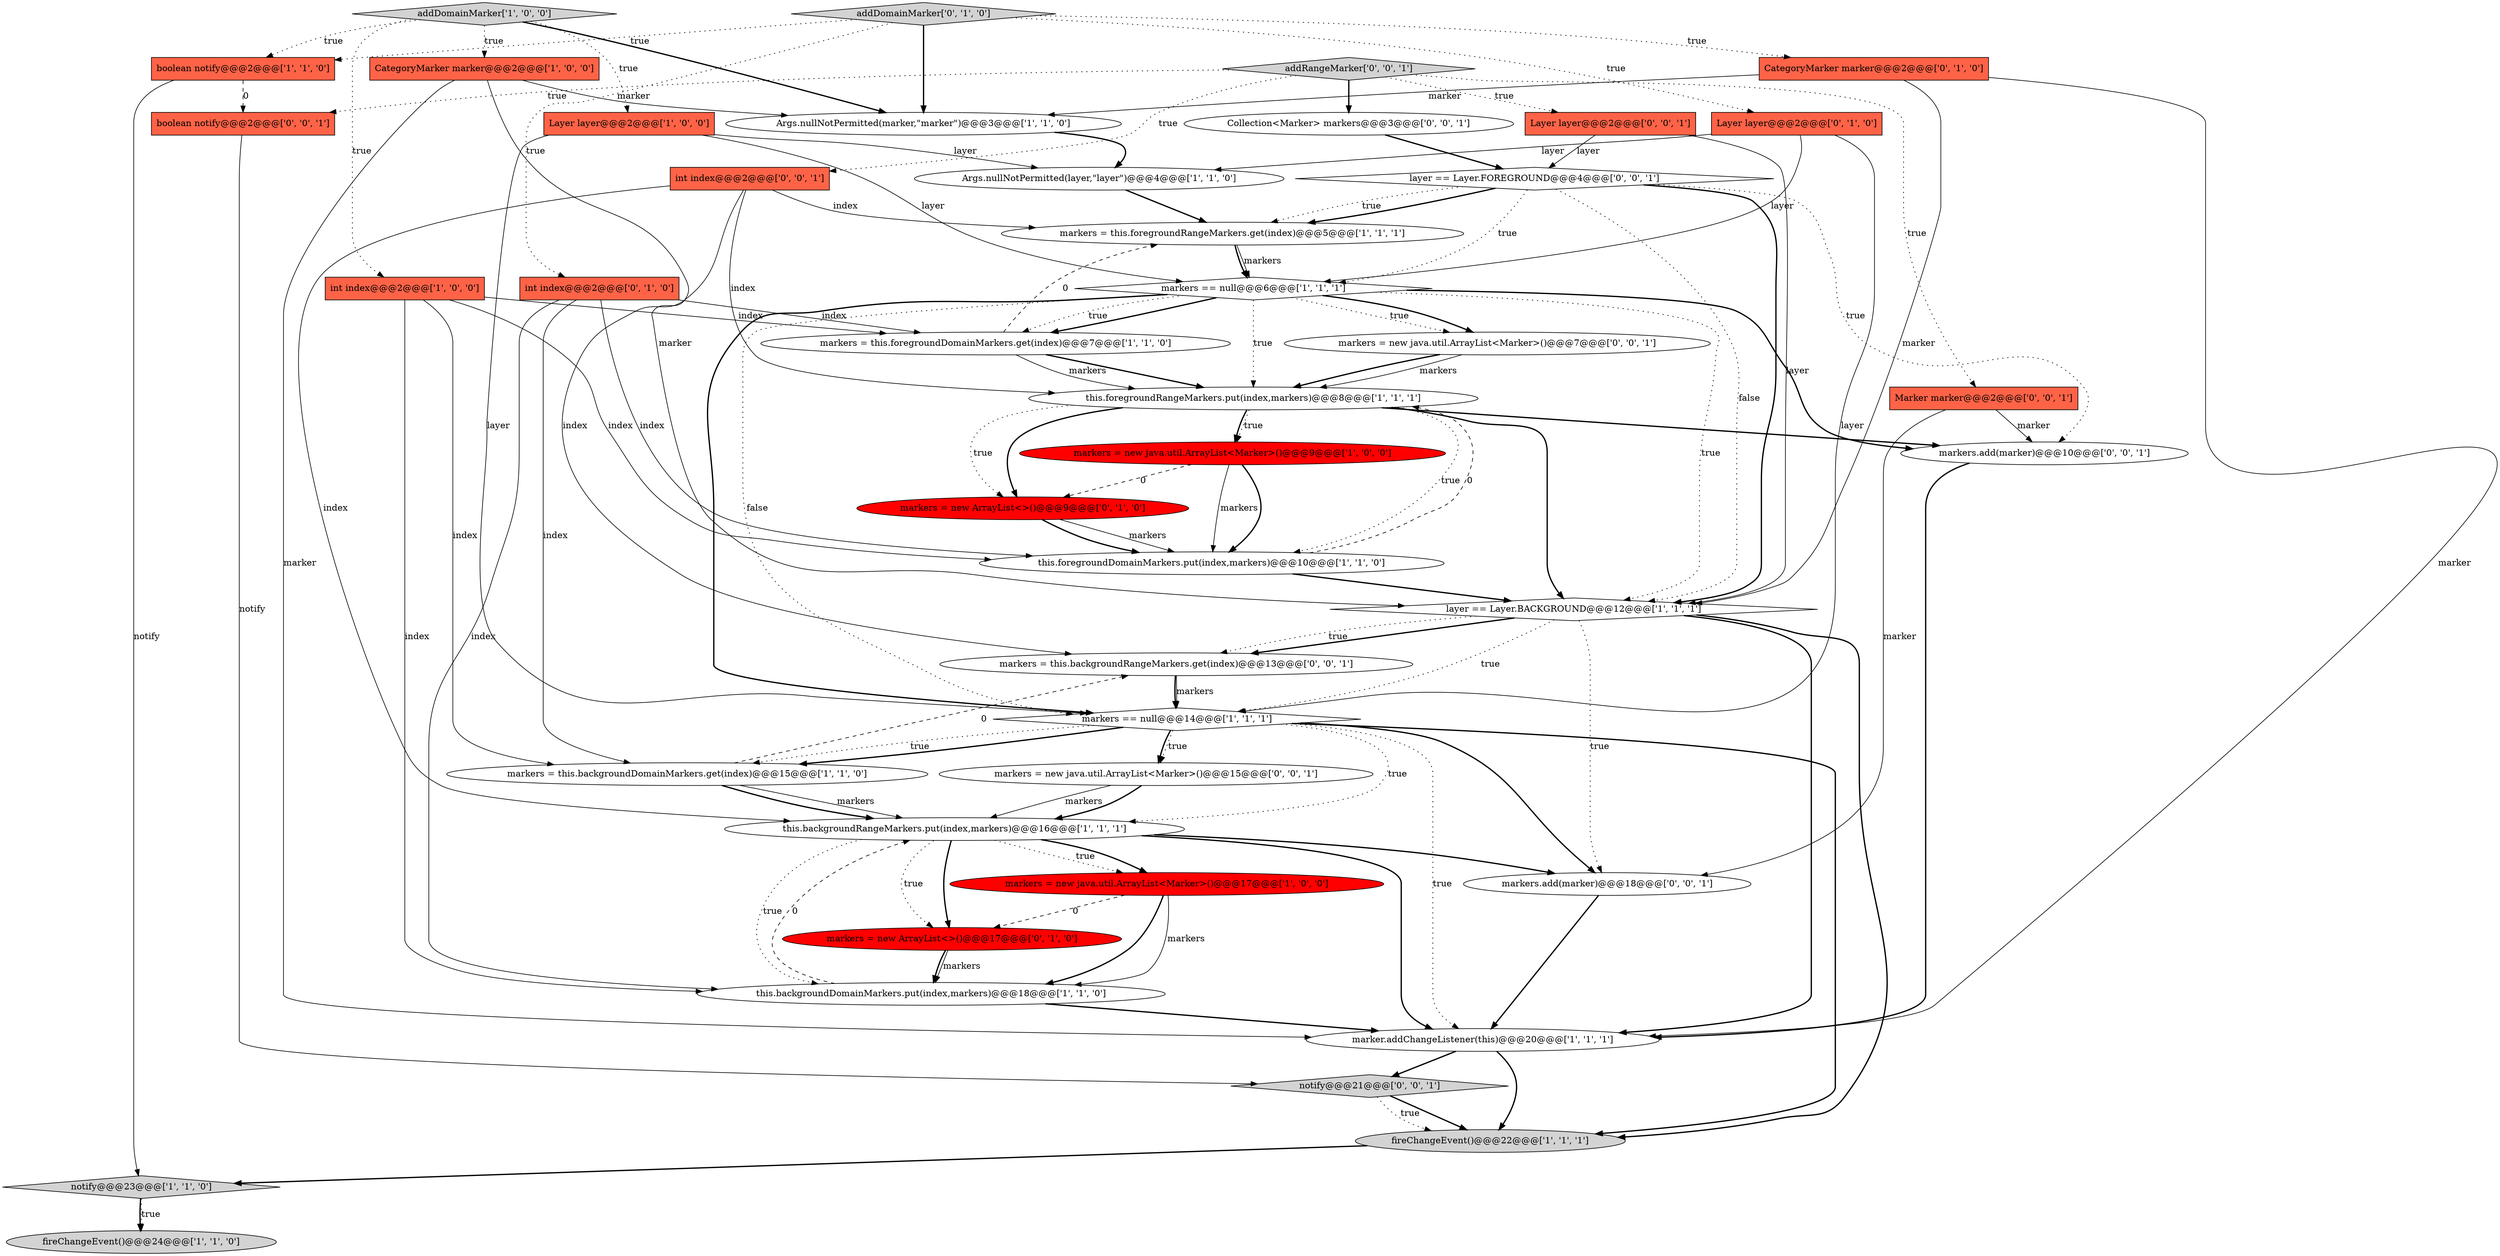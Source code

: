 digraph {
28 [style = filled, label = "addDomainMarker['0', '1', '0']", fillcolor = lightgray, shape = diamond image = "AAA0AAABBB2BBB"];
23 [style = filled, label = "Layer layer@@@2@@@['0', '1', '0']", fillcolor = tomato, shape = box image = "AAA0AAABBB2BBB"];
30 [style = filled, label = "Layer layer@@@2@@@['0', '0', '1']", fillcolor = tomato, shape = box image = "AAA0AAABBB3BBB"];
13 [style = filled, label = "Args.nullNotPermitted(marker,\"marker\")@@@3@@@['1', '1', '0']", fillcolor = white, shape = ellipse image = "AAA0AAABBB1BBB"];
31 [style = filled, label = "int index@@@2@@@['0', '0', '1']", fillcolor = tomato, shape = box image = "AAA0AAABBB3BBB"];
6 [style = filled, label = "this.foregroundDomainMarkers.put(index,markers)@@@10@@@['1', '1', '0']", fillcolor = white, shape = ellipse image = "AAA0AAABBB1BBB"];
11 [style = filled, label = "CategoryMarker marker@@@2@@@['1', '0', '0']", fillcolor = tomato, shape = box image = "AAA0AAABBB1BBB"];
26 [style = filled, label = "markers = new ArrayList<>()@@@9@@@['0', '1', '0']", fillcolor = red, shape = ellipse image = "AAA1AAABBB2BBB"];
27 [style = filled, label = "markers = new ArrayList<>()@@@17@@@['0', '1', '0']", fillcolor = red, shape = ellipse image = "AAA1AAABBB2BBB"];
33 [style = filled, label = "Collection<Marker> markers@@@3@@@['0', '0', '1']", fillcolor = white, shape = ellipse image = "AAA0AAABBB3BBB"];
36 [style = filled, label = "layer == Layer.FOREGROUND@@@4@@@['0', '0', '1']", fillcolor = white, shape = diamond image = "AAA0AAABBB3BBB"];
24 [style = filled, label = "CategoryMarker marker@@@2@@@['0', '1', '0']", fillcolor = tomato, shape = box image = "AAA0AAABBB2BBB"];
14 [style = filled, label = "this.foregroundRangeMarkers.put(index,markers)@@@8@@@['1', '1', '1']", fillcolor = white, shape = ellipse image = "AAA0AAABBB1BBB"];
12 [style = filled, label = "layer == Layer.BACKGROUND@@@12@@@['1', '1', '1']", fillcolor = white, shape = diamond image = "AAA0AAABBB1BBB"];
1 [style = filled, label = "fireChangeEvent()@@@24@@@['1', '1', '0']", fillcolor = lightgray, shape = ellipse image = "AAA0AAABBB1BBB"];
4 [style = filled, label = "addDomainMarker['1', '0', '0']", fillcolor = lightgray, shape = diamond image = "AAA0AAABBB1BBB"];
3 [style = filled, label = "int index@@@2@@@['1', '0', '0']", fillcolor = tomato, shape = box image = "AAA0AAABBB1BBB"];
19 [style = filled, label = "notify@@@23@@@['1', '1', '0']", fillcolor = lightgray, shape = diamond image = "AAA0AAABBB1BBB"];
37 [style = filled, label = "markers = this.backgroundRangeMarkers.get(index)@@@13@@@['0', '0', '1']", fillcolor = white, shape = ellipse image = "AAA0AAABBB3BBB"];
18 [style = filled, label = "markers = new java.util.ArrayList<Marker>()@@@17@@@['1', '0', '0']", fillcolor = red, shape = ellipse image = "AAA1AAABBB1BBB"];
20 [style = filled, label = "this.backgroundRangeMarkers.put(index,markers)@@@16@@@['1', '1', '1']", fillcolor = white, shape = ellipse image = "AAA0AAABBB1BBB"];
5 [style = filled, label = "Args.nullNotPermitted(layer,\"layer\")@@@4@@@['1', '1', '0']", fillcolor = white, shape = ellipse image = "AAA0AAABBB1BBB"];
10 [style = filled, label = "markers = this.backgroundDomainMarkers.get(index)@@@15@@@['1', '1', '0']", fillcolor = white, shape = ellipse image = "AAA0AAABBB1BBB"];
16 [style = filled, label = "markers = this.foregroundDomainMarkers.get(index)@@@7@@@['1', '1', '0']", fillcolor = white, shape = ellipse image = "AAA0AAABBB1BBB"];
39 [style = filled, label = "markers = new java.util.ArrayList<Marker>()@@@15@@@['0', '0', '1']", fillcolor = white, shape = ellipse image = "AAA0AAABBB3BBB"];
8 [style = filled, label = "marker.addChangeListener(this)@@@20@@@['1', '1', '1']", fillcolor = white, shape = ellipse image = "AAA0AAABBB1BBB"];
41 [style = filled, label = "markers = new java.util.ArrayList<Marker>()@@@7@@@['0', '0', '1']", fillcolor = white, shape = ellipse image = "AAA0AAABBB3BBB"];
38 [style = filled, label = "addRangeMarker['0', '0', '1']", fillcolor = lightgray, shape = diamond image = "AAA0AAABBB3BBB"];
40 [style = filled, label = "boolean notify@@@2@@@['0', '0', '1']", fillcolor = tomato, shape = box image = "AAA0AAABBB3BBB"];
29 [style = filled, label = "Marker marker@@@2@@@['0', '0', '1']", fillcolor = tomato, shape = box image = "AAA0AAABBB3BBB"];
17 [style = filled, label = "markers = this.foregroundRangeMarkers.get(index)@@@5@@@['1', '1', '1']", fillcolor = white, shape = ellipse image = "AAA0AAABBB1BBB"];
25 [style = filled, label = "int index@@@2@@@['0', '1', '0']", fillcolor = tomato, shape = box image = "AAA0AAABBB2BBB"];
0 [style = filled, label = "markers == null@@@14@@@['1', '1', '1']", fillcolor = white, shape = diamond image = "AAA0AAABBB1BBB"];
9 [style = filled, label = "fireChangeEvent()@@@22@@@['1', '1', '1']", fillcolor = lightgray, shape = ellipse image = "AAA0AAABBB1BBB"];
21 [style = filled, label = "this.backgroundDomainMarkers.put(index,markers)@@@18@@@['1', '1', '0']", fillcolor = white, shape = ellipse image = "AAA0AAABBB1BBB"];
7 [style = filled, label = "Layer layer@@@2@@@['1', '0', '0']", fillcolor = tomato, shape = box image = "AAA0AAABBB1BBB"];
34 [style = filled, label = "markers.add(marker)@@@10@@@['0', '0', '1']", fillcolor = white, shape = ellipse image = "AAA0AAABBB3BBB"];
35 [style = filled, label = "notify@@@21@@@['0', '0', '1']", fillcolor = lightgray, shape = diamond image = "AAA0AAABBB3BBB"];
32 [style = filled, label = "markers.add(marker)@@@18@@@['0', '0', '1']", fillcolor = white, shape = ellipse image = "AAA0AAABBB3BBB"];
15 [style = filled, label = "markers = new java.util.ArrayList<Marker>()@@@9@@@['1', '0', '0']", fillcolor = red, shape = ellipse image = "AAA1AAABBB1BBB"];
2 [style = filled, label = "markers == null@@@6@@@['1', '1', '1']", fillcolor = white, shape = diamond image = "AAA0AAABBB1BBB"];
22 [style = filled, label = "boolean notify@@@2@@@['1', '1', '0']", fillcolor = tomato, shape = box image = "AAA0AAABBB1BBB"];
37->0 [style = bold, label=""];
41->14 [style = solid, label="markers"];
15->6 [style = solid, label="markers"];
14->26 [style = dotted, label="true"];
28->25 [style = dotted, label="true"];
21->8 [style = bold, label=""];
25->10 [style = solid, label="index"];
4->7 [style = dotted, label="true"];
20->27 [style = dotted, label="true"];
18->21 [style = solid, label="markers"];
36->12 [style = bold, label=""];
2->0 [style = dotted, label="false"];
12->9 [style = bold, label=""];
24->12 [style = solid, label="marker"];
11->13 [style = solid, label="marker"];
20->27 [style = bold, label=""];
30->12 [style = solid, label="layer"];
19->1 [style = bold, label=""];
40->35 [style = solid, label="notify"];
36->12 [style = dotted, label="false"];
20->18 [style = dotted, label="true"];
38->31 [style = dotted, label="true"];
16->14 [style = bold, label=""];
36->17 [style = bold, label=""];
7->2 [style = solid, label="layer"];
38->40 [style = dotted, label="true"];
2->16 [style = bold, label=""];
25->16 [style = solid, label="index"];
27->21 [style = solid, label="markers"];
0->10 [style = dotted, label="true"];
10->20 [style = solid, label="markers"];
2->34 [style = bold, label=""];
36->2 [style = dotted, label="true"];
34->8 [style = bold, label=""];
39->20 [style = solid, label="markers"];
26->6 [style = bold, label=""];
5->17 [style = bold, label=""];
12->37 [style = bold, label=""];
31->17 [style = solid, label="index"];
0->8 [style = dotted, label="true"];
20->18 [style = bold, label=""];
0->39 [style = dotted, label="true"];
20->8 [style = bold, label=""];
28->24 [style = dotted, label="true"];
12->32 [style = dotted, label="true"];
17->2 [style = bold, label=""];
22->19 [style = solid, label="notify"];
4->22 [style = dotted, label="true"];
25->6 [style = solid, label="index"];
33->36 [style = bold, label=""];
13->5 [style = bold, label=""];
2->12 [style = dotted, label="true"];
12->0 [style = dotted, label="true"];
28->23 [style = dotted, label="true"];
15->26 [style = dashed, label="0"];
2->41 [style = dotted, label="true"];
26->6 [style = solid, label="markers"];
14->15 [style = bold, label=""];
3->16 [style = solid, label="index"];
38->33 [style = bold, label=""];
39->20 [style = bold, label=""];
23->2 [style = solid, label="layer"];
0->39 [style = bold, label=""];
12->37 [style = dotted, label="true"];
2->41 [style = bold, label=""];
19->1 [style = dotted, label="true"];
35->9 [style = bold, label=""];
3->21 [style = solid, label="index"];
18->27 [style = dashed, label="0"];
4->13 [style = bold, label=""];
31->20 [style = solid, label="index"];
4->11 [style = dotted, label="true"];
37->0 [style = solid, label="markers"];
3->10 [style = solid, label="index"];
8->35 [style = bold, label=""];
38->30 [style = dotted, label="true"];
7->0 [style = solid, label="layer"];
2->0 [style = bold, label=""];
32->8 [style = bold, label=""];
4->3 [style = dotted, label="true"];
12->8 [style = bold, label=""];
11->8 [style = solid, label="marker"];
17->2 [style = solid, label="markers"];
28->22 [style = dotted, label="true"];
9->19 [style = bold, label=""];
29->34 [style = solid, label="marker"];
25->21 [style = solid, label="index"];
2->14 [style = dotted, label="true"];
21->20 [style = dashed, label="0"];
18->21 [style = bold, label=""];
3->6 [style = solid, label="index"];
0->32 [style = bold, label=""];
30->36 [style = solid, label="layer"];
29->32 [style = solid, label="marker"];
27->21 [style = bold, label=""];
41->14 [style = bold, label=""];
2->16 [style = dotted, label="true"];
6->12 [style = bold, label=""];
14->6 [style = dotted, label="true"];
11->12 [style = solid, label="marker"];
16->14 [style = solid, label="markers"];
0->9 [style = bold, label=""];
10->20 [style = bold, label=""];
22->40 [style = dashed, label="0"];
24->13 [style = solid, label="marker"];
35->9 [style = dotted, label="true"];
0->20 [style = dotted, label="true"];
20->32 [style = bold, label=""];
28->13 [style = bold, label=""];
14->34 [style = bold, label=""];
15->6 [style = bold, label=""];
20->21 [style = dotted, label="true"];
6->14 [style = dashed, label="0"];
14->26 [style = bold, label=""];
23->0 [style = solid, label="layer"];
14->15 [style = dotted, label="true"];
31->14 [style = solid, label="index"];
0->10 [style = bold, label=""];
7->5 [style = solid, label="layer"];
36->17 [style = dotted, label="true"];
23->5 [style = solid, label="layer"];
14->12 [style = bold, label=""];
24->8 [style = solid, label="marker"];
31->37 [style = solid, label="index"];
8->9 [style = bold, label=""];
10->37 [style = dashed, label="0"];
38->29 [style = dotted, label="true"];
16->17 [style = dashed, label="0"];
36->34 [style = dotted, label="true"];
}
